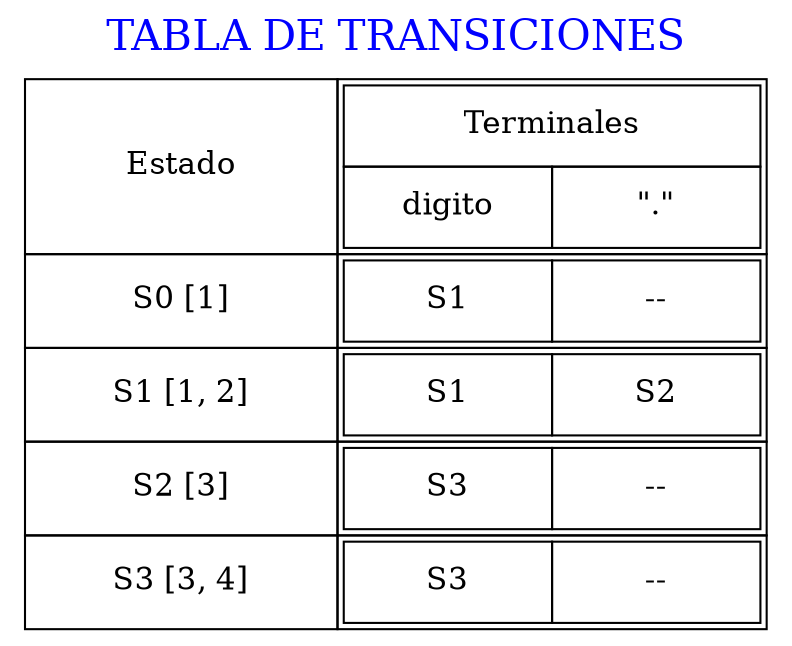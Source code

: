 digraph test {
label     = "TABLA DE TRANSICIONES"
labelloc  =  t // t: Place the graph's title on top.
fontsize  = 20 // Make title stand out by giving a large font size 
fontcolor = blue
graph [ratio=fill];
node [label="\N", fontsize=15, shape=plaintext];
graph [bb="0,0,352,154"];
N_1[shape =plaintext label=<

<TABLE border="0" cellborder="1" cellspacing="0" >
<TR>
<TD width= "150" >Estado</TD>
<TD width= "150" >
<TABLE border="0" cellpadding="10" cellborder="1" cellspacing="0" >
<TR>
<TD colspan="2">Terminales</TD>
</TR>
<TR>
 <TD width="100">digito</TD>
 <TD width="100">"."</TD>
</TR>
</TABLE>
</TD>
</TR><TR>
<TD>S0 [1]</TD>
<TD>
<TABLE border="0" cellpadding="10" cellborder="1" cellspacing="0" >
<TR>
<TD width="100">S1</TD>
<TD width="100">--</TD>
</TR>
</TABLE>
</TD>
</TR><TR>
<TD>S1 [1, 2]</TD>
<TD>
<TABLE border="0" cellpadding="10" cellborder="1" cellspacing="0" >
<TR>
<TD width="100">S1</TD>
<TD width="100">S2</TD>
</TR>
</TABLE>
</TD>
</TR><TR>
<TD>S2 [3]</TD>
<TD>
<TABLE border="0" cellpadding="10" cellborder="1" cellspacing="0" >
<TR>
<TD width="100">S3</TD>
<TD width="100">--</TD>
</TR>
</TABLE>
</TD>
</TR><TR>
<TD>S3 [3, 4]</TD>
<TD>
<TABLE border="0" cellpadding="10" cellborder="1" cellspacing="0" >
<TR>
<TD width="100">S3</TD>
<TD width="100">--</TD>
</TR>
</TABLE>
</TD>
</TR></TABLE>>]
}
